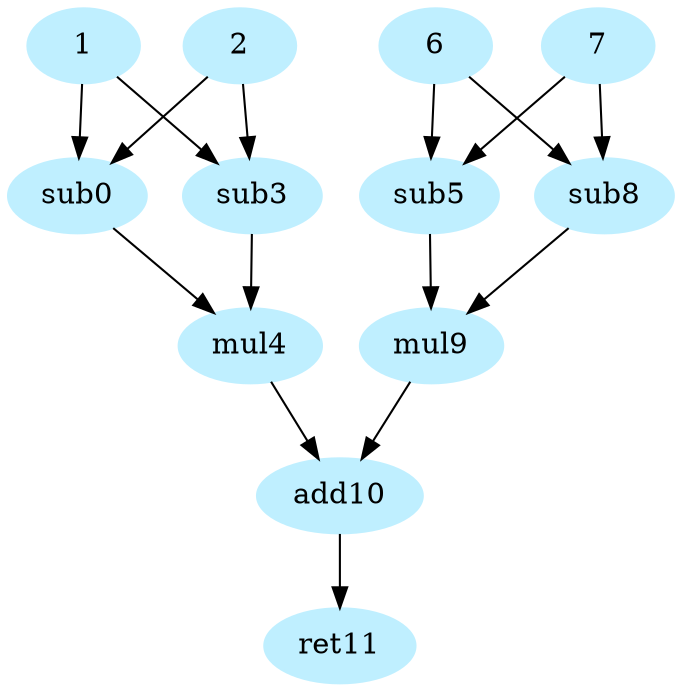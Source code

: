 /* Data Flow Graph */
digraph dfg{
size="6.6";
node[color=lightblue1, style=filled];
"1"->"sub0"
"2"->"sub0"
"1"->"sub3"
"2"->"sub3"
"sub0"->"mul4"
"sub3"->"mul4"
"6"->"sub5"
"7"->"sub5"
"6"->"sub8"
"7"->"sub8"
"sub5"->"mul9"
"sub8"->"mul9"
"mul4"->"add10"
"mul9"->"add10"
"add10"->"ret11"
}
